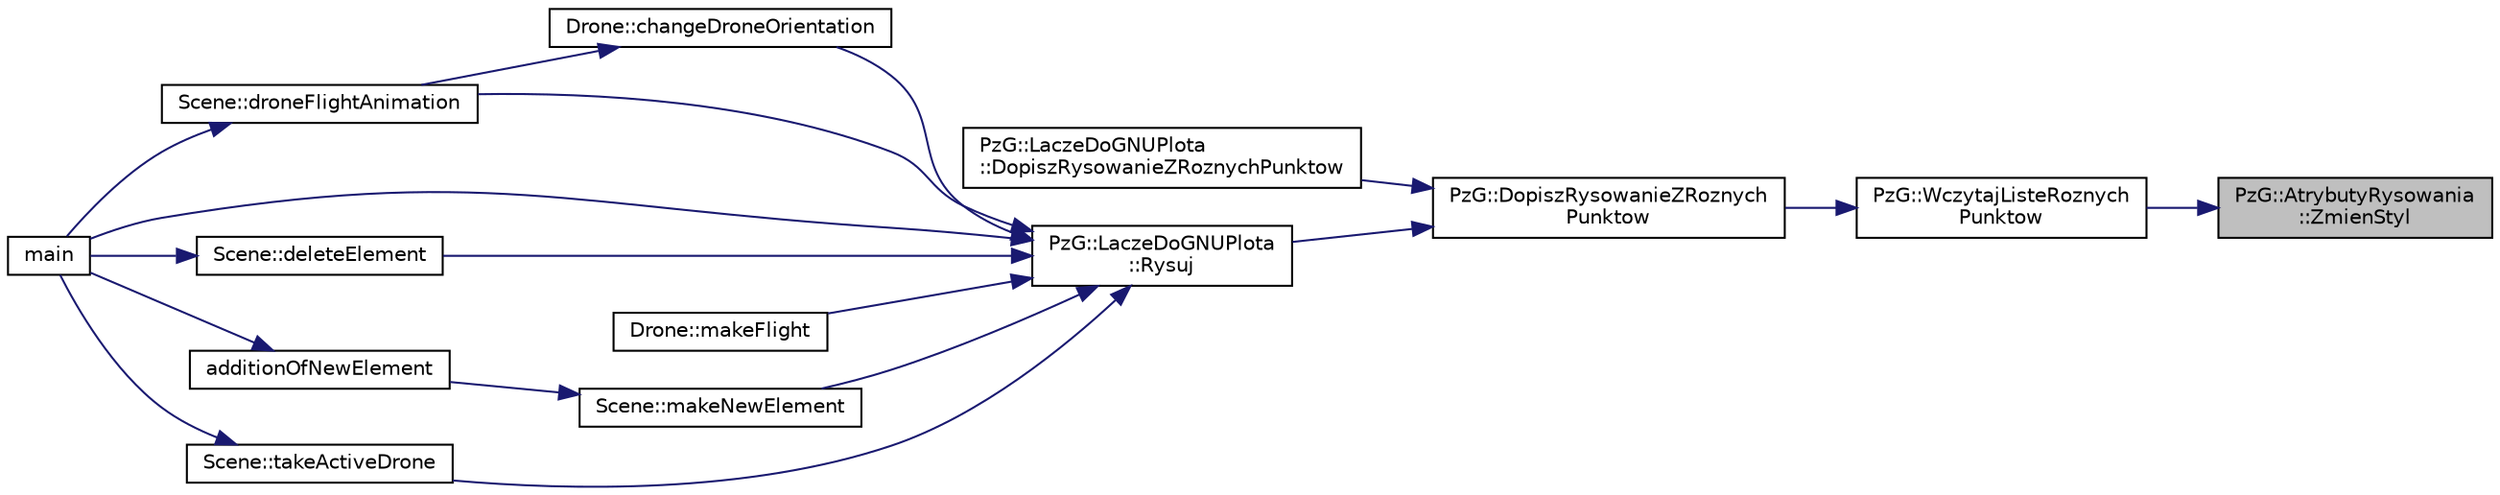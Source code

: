 digraph "PzG::AtrybutyRysowania::ZmienStyl"
{
 // LATEX_PDF_SIZE
  edge [fontname="Helvetica",fontsize="10",labelfontname="Helvetica",labelfontsize="10"];
  node [fontname="Helvetica",fontsize="10",shape=record];
  rankdir="RL";
  Node1 [label="PzG::AtrybutyRysowania\l::ZmienStyl",height=0.2,width=0.4,color="black", fillcolor="grey75", style="filled", fontcolor="black",tooltip="Zmienia styl rysowania."];
  Node1 -> Node2 [dir="back",color="midnightblue",fontsize="10",style="solid",fontname="Helvetica"];
  Node2 [label="PzG::WczytajListeRoznych\lPunktow",height=0.2,width=0.4,color="black", fillcolor="white", style="filled",URL="$namespace_pz_g.html#a169c311f0e0b6ffadcd44e91e749f72d",tooltip="Wczytuje z pliku listę punktów."];
  Node2 -> Node3 [dir="back",color="midnightblue",fontsize="10",style="solid",fontname="Helvetica"];
  Node3 [label="PzG::DopiszRysowanieZRoznych\lPunktow",height=0.2,width=0.4,color="black", fillcolor="white", style="filled",URL="$namespace_pz_g.html#a7227cb39c785b1c746b6bb5515c0b781",tooltip="Dodaje do listy rysowanych punktów, punkty o różnych rozmiarach."];
  Node3 -> Node4 [dir="back",color="midnightblue",fontsize="10",style="solid",fontname="Helvetica"];
  Node4 [label="PzG::LaczeDoGNUPlota\l::DopiszRysowanieZRoznychPunktow",height=0.2,width=0.4,color="black", fillcolor="white", style="filled",URL="$class_pz_g_1_1_lacze_do_g_n_u_plota.html#aee10e48fe1b9fba6e2897b4ccfa27aef",tooltip="Tworzy listę parametrów umożliwiających rysowanie brył z plików."];
  Node3 -> Node5 [dir="back",color="midnightblue",fontsize="10",style="solid",fontname="Helvetica"];
  Node5 [label="PzG::LaczeDoGNUPlota\l::Rysuj",height=0.2,width=0.4,color="black", fillcolor="white", style="filled",URL="$class_pz_g_1_1_lacze_do_g_n_u_plota.html#a065f5b8402737cc62b0ad4f66d028335",tooltip="Generuje polecenie rysowania i przesyła je do gnuplota."];
  Node5 -> Node6 [dir="back",color="midnightblue",fontsize="10",style="solid",fontname="Helvetica"];
  Node6 [label="Drone::changeDroneOrientation",height=0.2,width=0.4,color="black", fillcolor="white", style="filled",URL="$class_drone.html#af13b8aacbf7d640cf684c172541d47c0",tooltip="Funkcja przemieszcza drona wokol wlasnej osi o podany kat."];
  Node6 -> Node7 [dir="back",color="midnightblue",fontsize="10",style="solid",fontname="Helvetica"];
  Node7 [label="Scene::droneFlightAnimation",height=0.2,width=0.4,color="black", fillcolor="white", style="filled",URL="$class_scene.html#ad045dbcdcb99b8ab9f79a177ea3d2fc0",tooltip="Funkcja wykonuje animacje lotu drona."];
  Node7 -> Node8 [dir="back",color="midnightblue",fontsize="10",style="solid",fontname="Helvetica"];
  Node8 [label="main",height=0.2,width=0.4,color="black", fillcolor="white", style="filled",URL="$main_8cpp.html#ae66f6b31b5ad750f1fe042a706a4e3d4",tooltip=" "];
  Node5 -> Node9 [dir="back",color="midnightblue",fontsize="10",style="solid",fontname="Helvetica"];
  Node9 [label="Scene::deleteElement",height=0.2,width=0.4,color="black", fillcolor="white", style="filled",URL="$class_scene.html#aa517ec4aaf54f2d343f685f4dbc51d12",tooltip="Funkcja usuwa element ze sceny."];
  Node9 -> Node8 [dir="back",color="midnightblue",fontsize="10",style="solid",fontname="Helvetica"];
  Node5 -> Node7 [dir="back",color="midnightblue",fontsize="10",style="solid",fontname="Helvetica"];
  Node5 -> Node8 [dir="back",color="midnightblue",fontsize="10",style="solid",fontname="Helvetica"];
  Node5 -> Node10 [dir="back",color="midnightblue",fontsize="10",style="solid",fontname="Helvetica"];
  Node10 [label="Drone::makeFlight",height=0.2,width=0.4,color="black", fillcolor="white", style="filled",URL="$class_drone.html#a63b11fe22ddf9bf8227fa69494ec5fd1",tooltip="Funkcja wykonuje lot drona."];
  Node5 -> Node11 [dir="back",color="midnightblue",fontsize="10",style="solid",fontname="Helvetica"];
  Node11 [label="Scene::makeNewElement",height=0.2,width=0.4,color="black", fillcolor="white", style="filled",URL="$class_scene.html#accf89b973c76b08d23d3c3eb0bc48935",tooltip="Funkcja dodaje nowy element powierzchni."];
  Node11 -> Node12 [dir="back",color="midnightblue",fontsize="10",style="solid",fontname="Helvetica"];
  Node12 [label="additionOfNewElement",height=0.2,width=0.4,color="black", fillcolor="white", style="filled",URL="$_user_interface_8cpp.html#af1775f251a1d11787b7374363c23b92e",tooltip="Funkcja pyta użytkownika o położenie oraz skale nowego elementu, oraz jaki to ma być element i wywołu..."];
  Node12 -> Node8 [dir="back",color="midnightblue",fontsize="10",style="solid",fontname="Helvetica"];
  Node5 -> Node13 [dir="back",color="midnightblue",fontsize="10",style="solid",fontname="Helvetica"];
  Node13 [label="Scene::takeActiveDrone",height=0.2,width=0.4,color="black", fillcolor="white", style="filled",URL="$class_scene.html#afef0ce71ec071c41994719872b9113e0",tooltip="Funkcja pozwala na wybranie przez użytkownika aktywnego drona."];
  Node13 -> Node8 [dir="back",color="midnightblue",fontsize="10",style="solid",fontname="Helvetica"];
}
